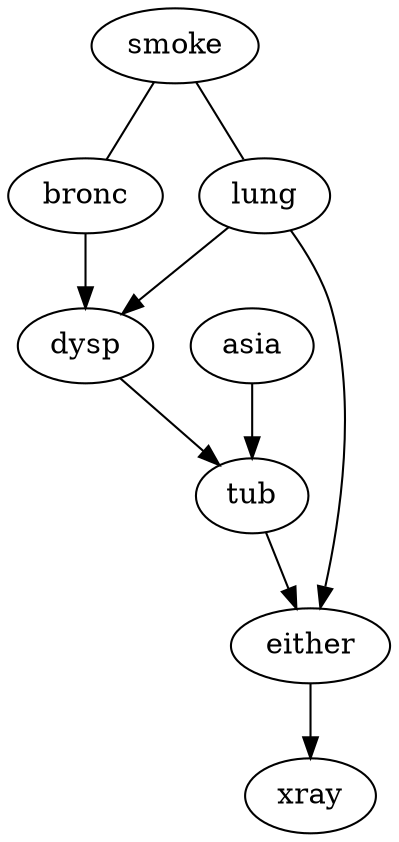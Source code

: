 digraph G {
    "dysp" -> "tub";
    "lung" -> "dysp";
    "lung" -> "either";
    "bronc" -> "dysp";
    "either" -> "xray";
    "asia" -> "tub";
    "tub" -> "either";
    "smoke" -> "bronc" [dir = none];
    "smoke" -> "lung" [dir = none];
}
